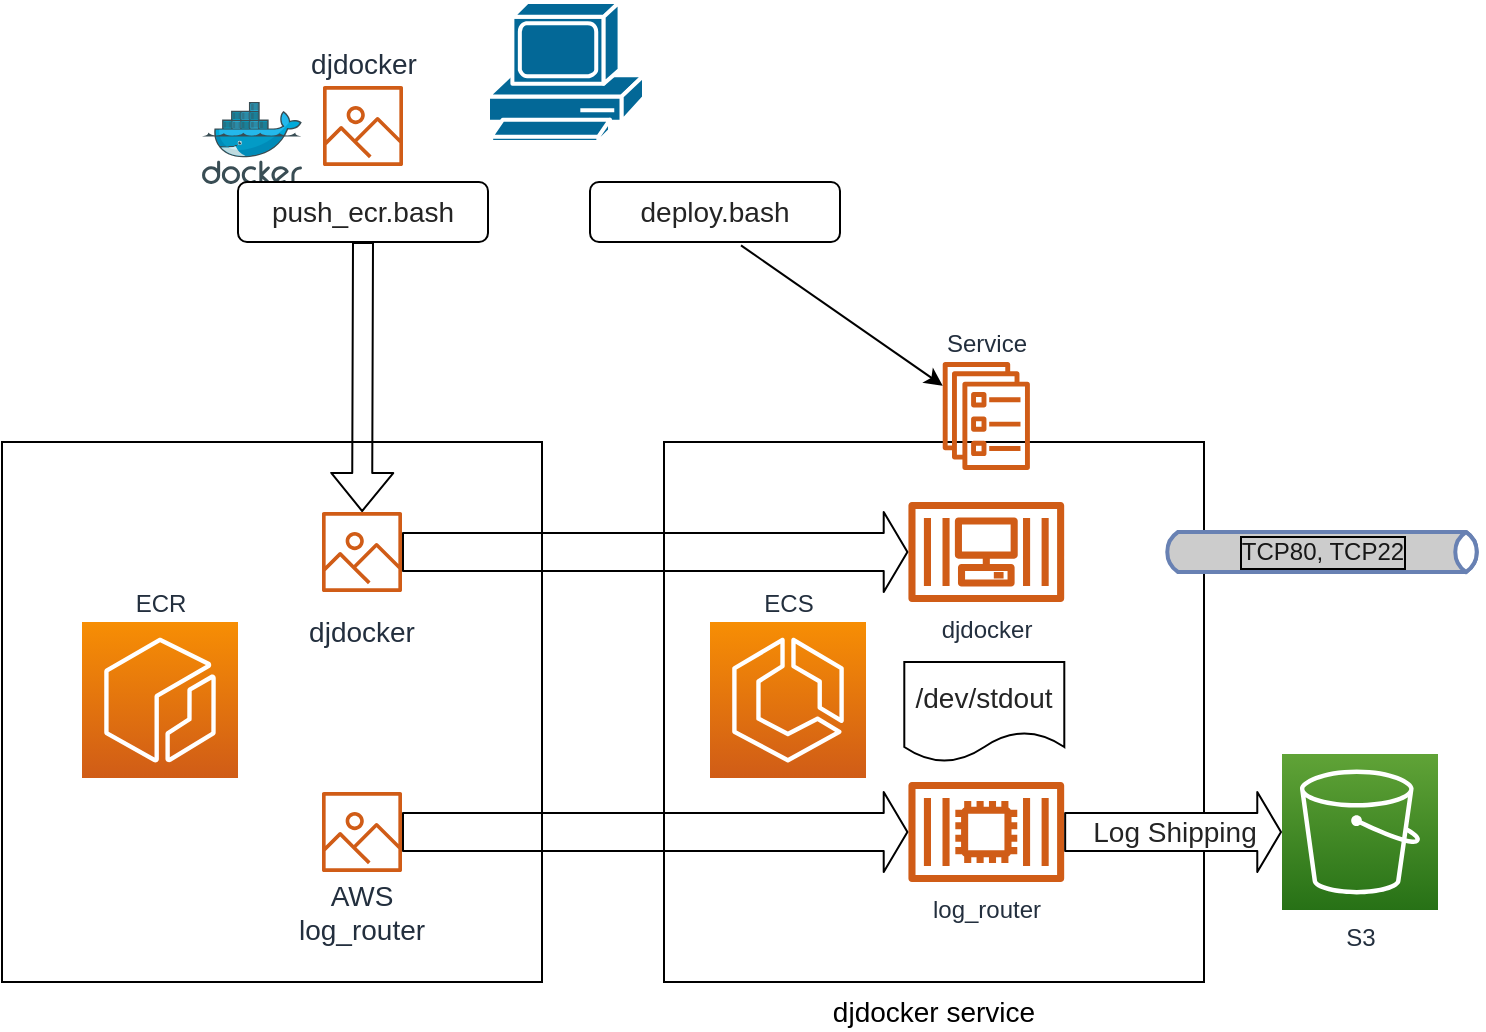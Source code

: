 <mxfile version="14.2.4" type="embed">
    <diagram id="l6zJ854mgh7oOC5Suwbn" name="ページ1">
        <mxGraphModel dx="892" dy="680" grid="1" gridSize="10" guides="1" tooltips="1" connect="1" arrows="1" fold="1" page="1" pageScale="1" pageWidth="827" pageHeight="1169" math="0" shadow="0">
            <root>
                <mxCell id="0"/>
                <mxCell id="1" parent="0"/>
                <mxCell id="24" value="djdocker service" style="whiteSpace=wrap;html=1;aspect=fixed;labelBackgroundColor=#ffffff;fontSize=14;align=center;labelPosition=center;verticalLabelPosition=bottom;verticalAlign=top;fontColor=#000000;" vertex="1" parent="1">
                    <mxGeometry x="391" y="310" width="270" height="270" as="geometry"/>
                </mxCell>
                <mxCell id="18" value="" style="whiteSpace=wrap;html=1;aspect=fixed;labelBackgroundColor=#ffffff;fontSize=14;align=center;" vertex="1" parent="1">
                    <mxGeometry x="60" y="310" width="270" height="270" as="geometry"/>
                </mxCell>
                <mxCell id="2" value="ECR" style="points=[[0,0,0],[0.25,0,0],[0.5,0,0],[0.75,0,0],[1,0,0],[0,1,0],[0.25,1,0],[0.5,1,0],[0.75,1,0],[1,1,0],[0,0.25,0],[0,0.5,0],[0,0.75,0],[1,0.25,0],[1,0.5,0],[1,0.75,0]];outlineConnect=0;fontColor=#232F3E;gradientColor=#F78E04;gradientDirection=north;fillColor=#D05C17;strokeColor=#ffffff;dashed=0;verticalLabelPosition=top;verticalAlign=bottom;align=center;html=1;fontSize=12;fontStyle=0;aspect=fixed;shape=mxgraph.aws4.resourceIcon;resIcon=mxgraph.aws4.ecr;labelBackgroundColor=#ffffff;labelPosition=center;" vertex="1" parent="1">
                    <mxGeometry x="100" y="400" width="78" height="78" as="geometry"/>
                </mxCell>
                <mxCell id="3" value="ECS" style="points=[[0,0,0],[0.25,0,0],[0.5,0,0],[0.75,0,0],[1,0,0],[0,1,0],[0.25,1,0],[0.5,1,0],[0.75,1,0],[1,1,0],[0,0.25,0],[0,0.5,0],[0,0.75,0],[1,0.25,0],[1,0.5,0],[1,0.75,0]];outlineConnect=0;fontColor=#232F3E;gradientColor=#F78E04;gradientDirection=north;fillColor=#D05C17;strokeColor=#ffffff;dashed=0;verticalLabelPosition=top;verticalAlign=bottom;align=center;html=1;fontSize=12;fontStyle=0;aspect=fixed;shape=mxgraph.aws4.resourceIcon;resIcon=mxgraph.aws4.ecs;labelBackgroundColor=#ffffff;labelPosition=center;" vertex="1" parent="1">
                    <mxGeometry x="414" y="400" width="78" height="78" as="geometry"/>
                </mxCell>
                <mxCell id="4" value="djdocker" style="outlineConnect=0;fontColor=#232F3E;gradientColor=none;fillColor=#D05C17;strokeColor=none;dashed=0;verticalLabelPosition=bottom;verticalAlign=middle;align=center;html=1;fontSize=14;fontStyle=0;aspect=fixed;pointerEvents=1;shape=mxgraph.aws4.container_registry_image;labelBackgroundColor=#ffffff;spacingTop=0;spacingRight=0;whiteSpace=wrap;" vertex="1" parent="1">
                    <mxGeometry x="220" y="345" width="40" height="40" as="geometry"/>
                </mxCell>
                <mxCell id="5" value="djdocker" style="outlineConnect=0;fontColor=#232F3E;gradientColor=none;fillColor=#D05C17;strokeColor=none;dashed=0;verticalLabelPosition=bottom;verticalAlign=top;align=center;html=1;fontSize=12;fontStyle=0;aspect=fixed;pointerEvents=1;shape=mxgraph.aws4.container_3;labelBackgroundColor=#ffffff;" vertex="1" parent="1">
                    <mxGeometry x="513.15" y="340" width="78" height="50" as="geometry"/>
                </mxCell>
                <mxCell id="6" value="log_router" style="outlineConnect=0;fontColor=#232F3E;gradientColor=none;fillColor=#D05C17;strokeColor=none;dashed=0;verticalLabelPosition=bottom;verticalAlign=top;align=center;html=1;fontSize=12;fontStyle=0;aspect=fixed;pointerEvents=1;shape=mxgraph.aws4.container_2;labelBorderColor=none;labelBackgroundColor=#ffffff;" vertex="1" parent="1">
                    <mxGeometry x="513.15" y="480" width="78" height="50" as="geometry"/>
                </mxCell>
                <mxCell id="10" value="S3" style="points=[[0,0,0],[0.25,0,0],[0.5,0,0],[0.75,0,0],[1,0,0],[0,1,0],[0.25,1,0],[0.5,1,0],[0.75,1,0],[1,1,0],[0,0.25,0],[0,0.5,0],[0,0.75,0],[1,0.25,0],[1,0.5,0],[1,0.75,0]];outlineConnect=0;fontColor=#232F3E;gradientColor=#60A337;gradientDirection=north;fillColor=#277116;strokeColor=#ffffff;dashed=0;verticalLabelPosition=bottom;verticalAlign=top;align=center;html=1;fontSize=12;fontStyle=0;aspect=fixed;shape=mxgraph.aws4.resourceIcon;resIcon=mxgraph.aws4.s3;labelBackgroundColor=#ffffff;" vertex="1" parent="1">
                    <mxGeometry x="700" y="466" width="78" height="78" as="geometry"/>
                </mxCell>
                <mxCell id="16" value="AWS log_router" style="outlineConnect=0;fontColor=#232F3E;gradientColor=none;fillColor=#D05C17;strokeColor=none;dashed=0;verticalLabelPosition=bottom;verticalAlign=middle;align=center;html=1;fontSize=14;fontStyle=0;aspect=fixed;pointerEvents=1;shape=mxgraph.aws4.container_registry_image;labelBackgroundColor=#ffffff;spacingTop=0;spacingRight=0;whiteSpace=wrap;" vertex="1" parent="1">
                    <mxGeometry x="220" y="485" width="40" height="40" as="geometry"/>
                </mxCell>
                <mxCell id="19" value="" style="aspect=fixed;html=1;points=[];align=center;image;fontSize=12;image=img/lib/mscae/Docker.svg;labelBackgroundColor=#ffffff;" vertex="1" parent="1">
                    <mxGeometry x="160" y="140" width="50" height="41" as="geometry"/>
                </mxCell>
                <mxCell id="20" value="" style="shape=mxgraph.cisco.computers_and_peripherals.pc;html=1;pointerEvents=1;dashed=0;fillColor=#036897;strokeColor=#ffffff;strokeWidth=2;verticalLabelPosition=bottom;verticalAlign=top;align=center;outlineConnect=0;labelBackgroundColor=#ffffff;fontSize=14;" vertex="1" parent="1">
                    <mxGeometry x="303" y="90" width="78" height="70" as="geometry"/>
                </mxCell>
                <mxCell id="21" value="" style="shape=flexArrow;endArrow=classic;html=1;fontSize=14;exitX=0.5;exitY=1;exitDx=0;exitDy=0;" edge="1" parent="1" source="22" target="4">
                    <mxGeometry width="50" height="50" relative="1" as="geometry">
                        <mxPoint x="239.5" y="270" as="sourcePoint"/>
                        <mxPoint x="240" y="340" as="targetPoint"/>
                    </mxGeometry>
                </mxCell>
                <mxCell id="22" value="push_ecr.bash" style="rounded=1;whiteSpace=wrap;html=1;labelBackgroundColor=#ffffff;fontSize=14;align=center;fontColor=#242424;" vertex="1" parent="1">
                    <mxGeometry x="178" y="180" width="125" height="30" as="geometry"/>
                </mxCell>
                <mxCell id="23" value="Service" style="outlineConnect=0;fontColor=#232F3E;gradientColor=none;fillColor=#D05C17;strokeColor=none;dashed=0;verticalLabelPosition=top;verticalAlign=bottom;align=center;html=1;fontSize=12;fontStyle=0;aspect=fixed;pointerEvents=1;shape=mxgraph.aws4.ecs_service;labelBackgroundColor=#ffffff;labelPosition=center;" vertex="1" parent="1">
                    <mxGeometry x="530" y="270" width="44.31" height="54" as="geometry"/>
                </mxCell>
                <mxCell id="27" value="djdocker" style="outlineConnect=0;fontColor=#232F3E;gradientColor=none;fillColor=#D05C17;strokeColor=none;dashed=0;verticalLabelPosition=top;verticalAlign=bottom;align=center;html=1;fontSize=14;fontStyle=0;aspect=fixed;pointerEvents=1;shape=mxgraph.aws4.container_registry_image;labelBackgroundColor=#ffffff;spacingTop=0;spacingRight=0;whiteSpace=wrap;labelPosition=center;" vertex="1" parent="1">
                    <mxGeometry x="220.5" y="132" width="40" height="40" as="geometry"/>
                </mxCell>
                <mxCell id="29" value="/dev/stdout" style="shape=document;whiteSpace=wrap;html=1;boundedLbl=1;labelBackgroundColor=#ffffff;fontSize=14;fontColor=#242424;align=center;" vertex="1" parent="1">
                    <mxGeometry x="511.15" y="420" width="80" height="50" as="geometry"/>
                </mxCell>
                <mxCell id="30" value="Log Shipping" style="shape=flexArrow;endArrow=classic;html=1;fontSize=14;fontColor=#242424;width=19;endSize=3.62;entryX=0;entryY=0.5;entryDx=0;entryDy=0;entryPerimeter=0;labelBackgroundColor=#FFFFFF;fillColor=#ffffff;" edge="1" parent="1" source="6" target="10">
                    <mxGeometry width="50" height="50" relative="1" as="geometry">
                        <mxPoint x="531" y="505" as="sourcePoint"/>
                        <mxPoint x="581" y="504.5" as="targetPoint"/>
                    </mxGeometry>
                </mxCell>
                <mxCell id="31" value="" style="shape=flexArrow;endArrow=classic;html=1;fontSize=14;fontColor=#242424;width=19;endSize=3.62;" edge="1" parent="1" source="4" target="5">
                    <mxGeometry width="50" height="50" relative="1" as="geometry">
                        <mxPoint x="260" y="390" as="sourcePoint"/>
                        <mxPoint x="310.516" y="390.334" as="targetPoint"/>
                        <Array as="points"/>
                    </mxGeometry>
                </mxCell>
                <mxCell id="33" value="" style="shape=flexArrow;endArrow=classic;html=1;fontSize=14;fontColor=#242424;width=19;endSize=3.62;" edge="1" parent="1" source="16" target="6">
                    <mxGeometry width="50" height="50" relative="1" as="geometry">
                        <mxPoint x="262" y="504.5" as="sourcePoint"/>
                        <mxPoint x="452" y="504.5" as="targetPoint"/>
                        <Array as="points"/>
                    </mxGeometry>
                </mxCell>
                <mxCell id="35" value="deploy.bash" style="rounded=1;whiteSpace=wrap;html=1;labelBackgroundColor=#ffffff;fontSize=14;align=center;fontColor=#242424;" vertex="1" parent="1">
                    <mxGeometry x="354" y="180" width="125" height="30" as="geometry"/>
                </mxCell>
                <mxCell id="36" value="" style="endArrow=classic;html=1;fontSize=14;fontColor=#242424;exitX=0.604;exitY=1.056;exitDx=0;exitDy=0;exitPerimeter=0;" edge="1" parent="1" source="35" target="23">
                    <mxGeometry width="50" height="50" relative="1" as="geometry">
                        <mxPoint x="410" y="400" as="sourcePoint"/>
                        <mxPoint x="460" y="350" as="targetPoint"/>
                    </mxGeometry>
                </mxCell>
                <mxCell id="38" value="TCP80, TCP22" style="html=1;outlineConnect=0;fillColor=#CCCCCC;strokeColor=#6881B3;gradientColor=none;gradientDirection=north;strokeWidth=2;shape=mxgraph.networks.bus;gradientColor=none;gradientDirection=north;perimeter=backbonePerimeter;backboneSize=20;labelBackgroundColor=none;align=center;labelBorderColor=#000000;fontColor=#171717;" vertex="1" parent="1">
                    <mxGeometry x="640" y="355" width="160" height="20" as="geometry"/>
                </mxCell>
            </root>
        </mxGraphModel>
    </diagram>
</mxfile>